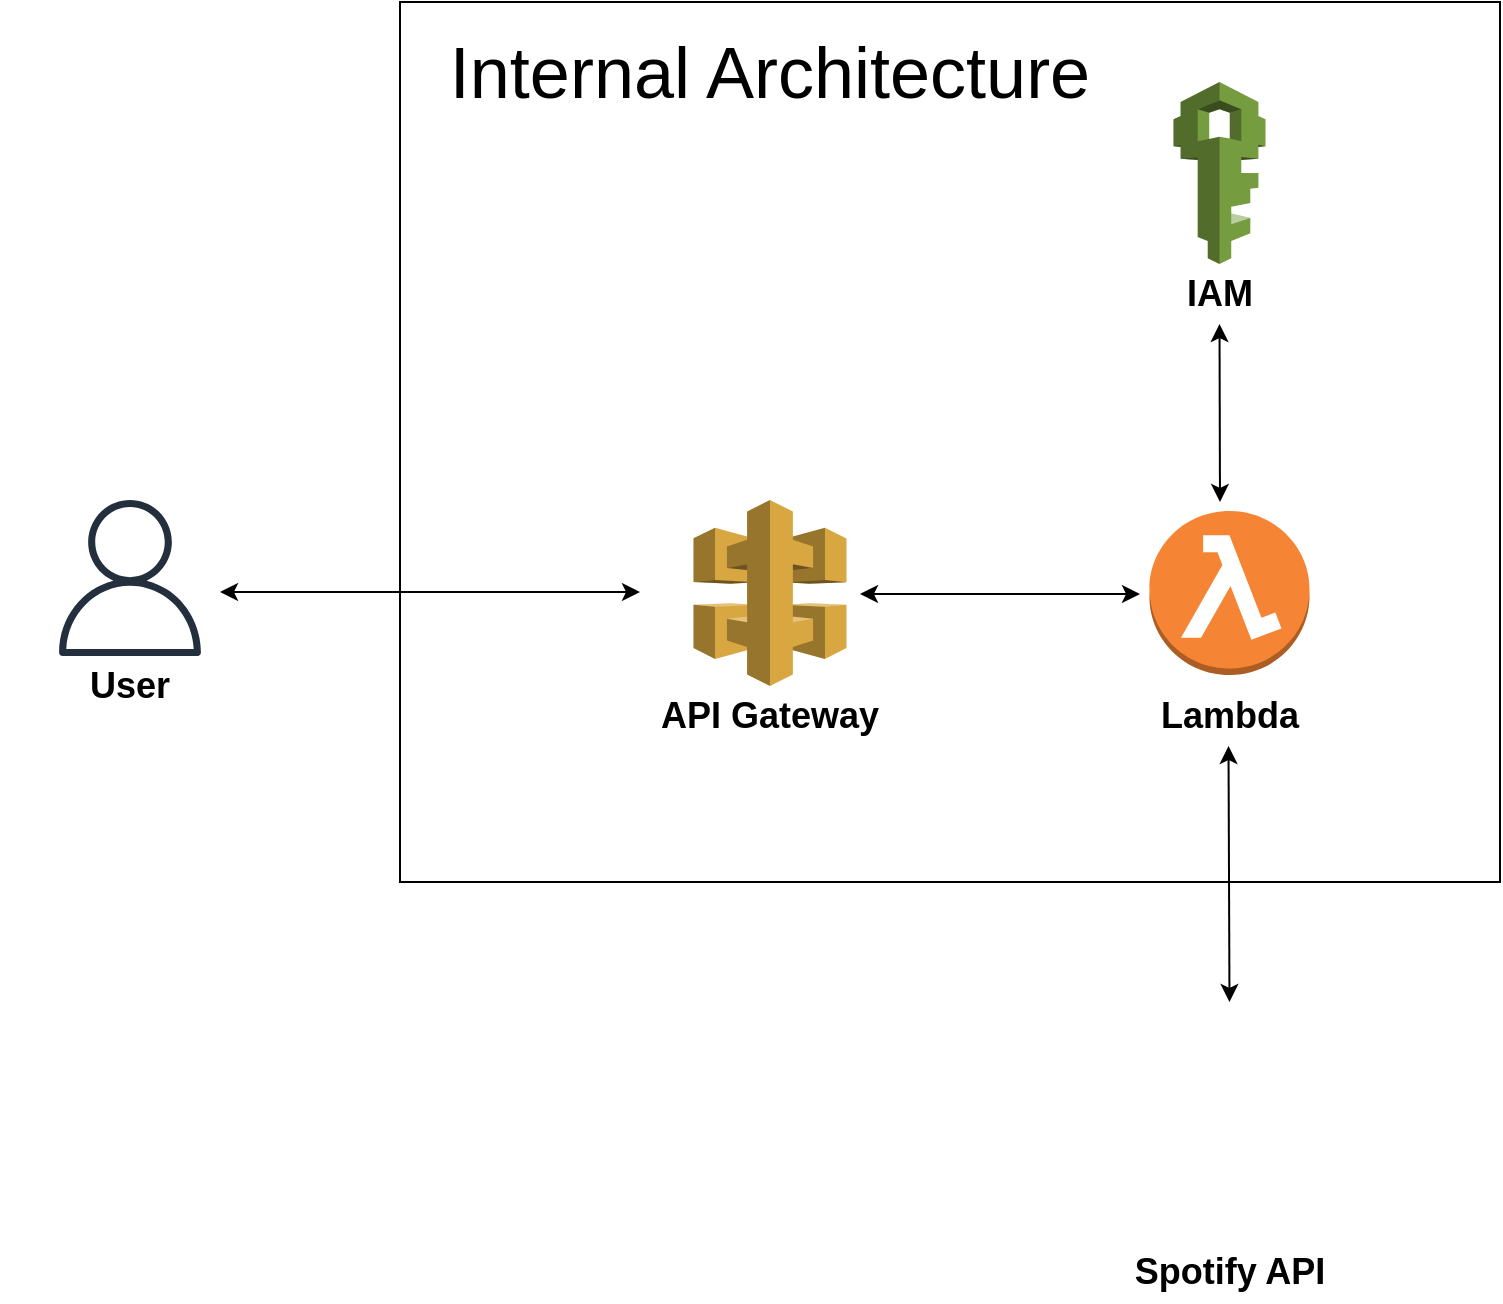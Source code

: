 <mxfile version="20.8.13" type="github"><diagram name="Page-1" id="QiHlKbU5lw2ePQhCjou4"><mxGraphModel dx="1674" dy="771" grid="1" gridSize="10" guides="1" tooltips="1" connect="1" arrows="1" fold="1" page="1" pageScale="1" pageWidth="850" pageHeight="1100" math="0" shadow="0"><root><mxCell id="0"/><mxCell id="1" parent="0"/><mxCell id="sYntyLcFFR_HDI451OxZ-18" value="" style="rounded=0;whiteSpace=wrap;html=1;fontSize=36;" vertex="1" parent="1"><mxGeometry x="250" y="30" width="550" height="440" as="geometry"/></mxCell><mxCell id="sYntyLcFFR_HDI451OxZ-1" value="" style="outlineConnect=0;dashed=0;verticalLabelPosition=bottom;verticalAlign=top;align=center;html=1;shape=mxgraph.aws3.lambda_function;fillColor=#F58534;gradientColor=none;" vertex="1" parent="1"><mxGeometry x="624.75" y="284.5" width="80" height="82" as="geometry"/></mxCell><mxCell id="sYntyLcFFR_HDI451OxZ-2" value="" style="outlineConnect=0;dashed=0;verticalLabelPosition=bottom;verticalAlign=top;align=center;html=1;shape=mxgraph.aws3.iam;fillColor=#759C3E;gradientColor=none;" vertex="1" parent="1"><mxGeometry x="636.75" y="70" width="46" height="91" as="geometry"/></mxCell><mxCell id="sYntyLcFFR_HDI451OxZ-3" value="" style="outlineConnect=0;dashed=0;verticalLabelPosition=bottom;verticalAlign=top;align=center;html=1;shape=mxgraph.aws3.api_gateway;fillColor=#D9A741;gradientColor=none;" vertex="1" parent="1"><mxGeometry x="396.75" y="279" width="76.5" height="93" as="geometry"/></mxCell><mxCell id="sYntyLcFFR_HDI451OxZ-5" value="" style="sketch=0;outlineConnect=0;fontColor=#232F3E;gradientColor=none;fillColor=#232F3D;strokeColor=none;dashed=0;verticalLabelPosition=bottom;verticalAlign=top;align=center;html=1;fontSize=12;fontStyle=0;aspect=fixed;pointerEvents=1;shape=mxgraph.aws4.user;" vertex="1" parent="1"><mxGeometry x="76" y="279" width="78" height="78" as="geometry"/></mxCell><mxCell id="sYntyLcFFR_HDI451OxZ-6" value="" style="shape=image;html=1;verticalAlign=top;verticalLabelPosition=bottom;labelBackgroundColor=#ffffff;imageAspect=0;aspect=fixed;image=https://cdn4.iconfinder.com/data/icons/social-media-and-logos-12/32/Logo_Spotify-128.png" vertex="1" parent="1"><mxGeometry x="610.75" y="530" width="108" height="108" as="geometry"/></mxCell><mxCell id="sYntyLcFFR_HDI451OxZ-7" value="&lt;b&gt;&lt;font style=&quot;font-size: 18px;&quot;&gt;API Gateway&lt;/font&gt;&lt;/b&gt;" style="text;html=1;strokeColor=none;fillColor=none;align=center;verticalAlign=middle;whiteSpace=wrap;rounded=0;" vertex="1" parent="1"><mxGeometry x="370" y="372" width="130" height="30" as="geometry"/></mxCell><mxCell id="sYntyLcFFR_HDI451OxZ-8" value="&lt;b&gt;&lt;font style=&quot;font-size: 18px;&quot;&gt;Lambda&lt;/font&gt;&lt;/b&gt;" style="text;html=1;strokeColor=none;fillColor=none;align=center;verticalAlign=middle;whiteSpace=wrap;rounded=0;" vertex="1" parent="1"><mxGeometry x="599.75" y="372" width="130" height="30" as="geometry"/></mxCell><mxCell id="sYntyLcFFR_HDI451OxZ-9" value="&lt;b&gt;&lt;font style=&quot;font-size: 18px;&quot;&gt;User&lt;/font&gt;&lt;/b&gt;" style="text;html=1;strokeColor=none;fillColor=none;align=center;verticalAlign=middle;whiteSpace=wrap;rounded=0;" vertex="1" parent="1"><mxGeometry x="50" y="357" width="130" height="30" as="geometry"/></mxCell><mxCell id="sYntyLcFFR_HDI451OxZ-10" value="&lt;b&gt;&lt;font style=&quot;font-size: 18px;&quot;&gt;Spotify API&lt;/font&gt;&lt;/b&gt;" style="text;html=1;strokeColor=none;fillColor=none;align=center;verticalAlign=middle;whiteSpace=wrap;rounded=0;" vertex="1" parent="1"><mxGeometry x="599.75" y="650" width="130" height="30" as="geometry"/></mxCell><mxCell id="sYntyLcFFR_HDI451OxZ-11" value="&lt;span style=&quot;font-size: 18px;&quot;&gt;&lt;b&gt;IAM&lt;/b&gt;&lt;/span&gt;" style="text;html=1;strokeColor=none;fillColor=none;align=center;verticalAlign=middle;whiteSpace=wrap;rounded=0;" vertex="1" parent="1"><mxGeometry x="594.75" y="161" width="130" height="30" as="geometry"/></mxCell><mxCell id="sYntyLcFFR_HDI451OxZ-12" value="" style="endArrow=classic;startArrow=classic;html=1;rounded=0;fontSize=18;entryX=0.5;entryY=1;entryDx=0;entryDy=0;fontStyle=1" edge="1" parent="1" target="sYntyLcFFR_HDI451OxZ-11"><mxGeometry width="50" height="50" relative="1" as="geometry"><mxPoint x="660" y="280" as="sourcePoint"/><mxPoint x="684.75" y="220" as="targetPoint"/></mxGeometry></mxCell><mxCell id="sYntyLcFFR_HDI451OxZ-14" value="" style="endArrow=classic;startArrow=classic;html=1;rounded=0;fontSize=18;entryX=0.5;entryY=1;entryDx=0;entryDy=0;fontStyle=1;exitX=0.5;exitY=0;exitDx=0;exitDy=0;" edge="1" parent="1" source="sYntyLcFFR_HDI451OxZ-6"><mxGeometry width="50" height="50" relative="1" as="geometry"><mxPoint x="664.5" y="491" as="sourcePoint"/><mxPoint x="664.25" y="402" as="targetPoint"/></mxGeometry></mxCell><mxCell id="sYntyLcFFR_HDI451OxZ-15" value="" style="endArrow=classic;startArrow=classic;html=1;rounded=0;fontSize=36;" edge="1" parent="1"><mxGeometry width="50" height="50" relative="1" as="geometry"><mxPoint x="480" y="326" as="sourcePoint"/><mxPoint x="620" y="326" as="targetPoint"/></mxGeometry></mxCell><mxCell id="sYntyLcFFR_HDI451OxZ-16" value="" style="endArrow=classic;startArrow=classic;html=1;rounded=0;fontSize=36;" edge="1" parent="1"><mxGeometry width="50" height="50" relative="1" as="geometry"><mxPoint x="160" y="325" as="sourcePoint"/><mxPoint x="370" y="325" as="targetPoint"/></mxGeometry></mxCell><mxCell id="sYntyLcFFR_HDI451OxZ-19" value="Internal Architecture" style="text;html=1;strokeColor=none;fillColor=none;align=center;verticalAlign=middle;whiteSpace=wrap;rounded=0;fontSize=36;" vertex="1" parent="1"><mxGeometry x="240" y="50" width="390" height="30" as="geometry"/></mxCell></root></mxGraphModel></diagram></mxfile>